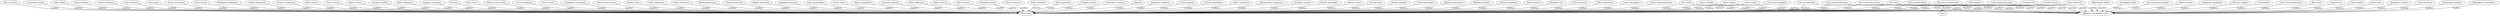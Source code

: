 strict digraph  {
"Japanese encephalitis virus" [gbifkey=10181998];
"West virus" [gbifkey=False];
Acari [gbifkey=False];
"Rousettus leschenaulti" [gbifkey=7261759];
"Homo sapiens" [gbifkey=2436436];
"Sus scrofa" [gbifkey=7705930];
"Culex tritaeniorhynchus" [gbifkey=1653127];
"Sus scrofa domesticus" [gbifkey=9104700];
"Equus caballus" [gbifkey=2440886];
"Bos taurus" [gbifkey=2441022];
"Canis lupus familiaris" [gbifkey=6164210];
"Ovis aries" [gbifkey=2441110];
"Capra hircus" [gbifkey=2441056];
"Culex theileri" [gbifkey=1653064];
"Culex pipiens" [gbifkey=1652991];
"Felis catus" [gbifkey=2435035];
"Culex vishnui" [gbifkey=1653260];
"Culex annulirostris" [gbifkey=1652660];
"Anopheles sinensis" [gbifkey=1650357];
"Culex modestus" [gbifkey=1653695];
"Culex bitaeniorhynchus" [gbifkey=1653337];
"Culex pseudovishnui" [gbifkey=1653287];
"Forcipomyia taiwana" [gbifkey=1633864];
"Culex quinquefasciatus" [gbifkey=1652950];
"Miniopterus schreibersi" [gbifkey=9796816];
"Rhinolophus affinis" [gbifkey=2432641];
"Scotophilus kuhlii" [gbifkey=5218528];
"Sus scrofa leucomystax" [gbifkey=4262871];
"Murina aurata" [gbifkey=2432324];
"Armigeres subalbatus" [gbifkey=1654006];
"Columba livia" [gbifkey=2495414];
"Sturnus vulgaris" [gbifkey=9809229];
"Turdus merula" [gbifkey=2490719];
"Culex gelidus" [gbifkey=1653620];
"Culex whitmorei" [gbifkey=1653547];
"Corvus brachyrhynchos" [gbifkey=2482507];
"Mus musculus" [gbifkey=7429082];
"Cyanocitta cristata" [gbifkey=2482593];
"Gallus gallus" [gbifkey=9326020];
"Culex restuans" [gbifkey=1652927];
"Culiseta melanura" [gbifkey=1649514];
"Culex salinarius" [gbifkey=1653286];
"Canis lupus" [gbifkey=5219173];
"Passer domesticus" [gbifkey=5231190];
"Culex tarsalis" [gbifkey=1652906];
"Pelophylax ridibundus" [gbifkey=2426661];
"Turdus migratorius" [gbifkey=9510564];
"Sciurus carolinensis" [gbifkey=5219681];
"Aedes vexans" [gbifkey=1652274];
"Corvus corone" [gbifkey=9409796];
"Aedes cinereus" [gbifkey=1651718];
"Accipiter gentilis" [gbifkey=2480589];
"Bubo virginianus" [gbifkey=5959118];
"Aegypius monachus" [gbifkey=5229165];
"Pica pica" [gbifkey=5229490];
"Anser anser" [gbifkey=2498036];
"Phalacrocorax carbo" [gbifkey=2481890];
"Corvus frugilegus" [gbifkey=2482513];
"Corvus cornix" [gbifkey=2482515];
"Carpodacus mexicanus" [gbifkey=2494446];
"Mesocricetus auratus" [gbifkey=2438482];
"Bubulcus ibis" [gbifkey=2480830];
"Aedes albopictus" [gbifkey=1651430];
"Aedes triseriatus" [gbifkey=1651799];
"Buteo jamaicensis" [gbifkey=2480542];
"Zenaida macroura" [gbifkey=2495347];
"Aquila chrysaetos" [gbifkey=2480506];
"Anopheles messeae" [gbifkey=1650482];
"Anas querquedula" [gbifkey=2498083];
"Corvus corax" [gbifkey=2482492];
"Mimus polyglottos" [gbifkey=5231677];
"Quiscalus quiscula" [gbifkey=2484155];
"Aedes sollicitans" [gbifkey=1652205];
"Aedes sticticus" [gbifkey=1651405];
"Aedes cantator" [gbifkey=1651292];
"Psorophora ferox" [gbifkey=1654734];
"Culex univittatus" [gbifkey=1653264];
"Aedes trivittatus" [gbifkey=1651928];
"Falco sparverius" [gbifkey=9685907];
"Colaptes auratus" [gbifkey=2478259];
"Butorides virescens" [gbifkey=9539567];
Argynnis [gbifkey=1909334];
"Anopheles subpictus" [gbifkey=1650523];
"Carios capensis" [gbifkey=2184559];
"Garrulus glandarius" [gbifkey=5229493];
"Aedes canadensis" [gbifkey=1651348];
"Dermacentor marginatus" [gbifkey=2183411];
"Accipiter cooperii" [gbifkey=2480621];
"Poecile atricapillus" [gbifkey=2487805];
"Athene noctua" [gbifkey=2497266];
"Sciurus niger" [gbifkey=5219683];
"Bonasa umbellus" [gbifkey=2473702];
"Culex interrogator" [gbifkey=1653070];
"Agelaius phoeniceus" [gbifkey=9409198];
"Mephitis mephitis" [gbifkey=5219380];
"Branta canadensis" [gbifkey=5232437];
"Buteo lineatus" [gbifkey=2480529];
"Molothrus ater" [gbifkey=2484391];
"Falco punctatus" [gbifkey=2481005];
"Falco columbarius" [gbifkey=9813242];
"Culex nigripalpus" [gbifkey=1653046];
"Rousettus leschenaulti" -> "Japanese encephalitis virus"  [label=hasHost];
"Rousettus leschenaulti" -> "West virus"  [label=hasHost];
"Rousettus leschenaulti" -> Acari  [label=hasHost];
"Homo sapiens" -> "Japanese encephalitis virus"  [label=hasHost];
"Homo sapiens" -> "West virus"  [label=hasHost];
"Sus scrofa" -> "Japanese encephalitis virus"  [label=hasHost];
"Sus scrofa" -> "West virus"  [label=hasHost];
"Culex tritaeniorhynchus" -> "Japanese encephalitis virus"  [label=hasHost];
"Sus scrofa domesticus" -> "Japanese encephalitis virus"  [label=hasHost];
"Sus scrofa domesticus" -> "West virus"  [label=hasHost];
"Equus caballus" -> "Japanese encephalitis virus"  [label=hasHost];
"Equus caballus" -> "West virus"  [label=hasHost];
"Bos taurus" -> "Japanese encephalitis virus"  [label=hasHost];
"Canis lupus familiaris" -> "Japanese encephalitis virus"  [label=hasHost];
"Canis lupus familiaris" -> "West virus"  [label=hasHost];
"Ovis aries" -> "Japanese encephalitis virus"  [label=hasHost];
"Ovis aries" -> "West virus"  [label=hasHost];
"Capra hircus" -> "Japanese encephalitis virus"  [label=hasHost];
"Culex theileri" -> "Japanese encephalitis virus"  [label=hasHost];
"Culex pipiens" -> "Japanese encephalitis virus"  [label=hasHost];
"Culex pipiens" -> "West virus"  [label=hasHost];
"Felis catus" -> "Japanese encephalitis virus"  [label=hasHost];
"Culex vishnui" -> "Japanese encephalitis virus"  [label=hasHost];
"Culex vishnui" -> "West virus"  [label=hasHost];
"Culex annulirostris" -> "Japanese encephalitis virus"  [label=hasHost];
"Culex annulirostris" -> "West virus"  [label=hasHost];
"Anopheles sinensis" -> "Japanese encephalitis virus"  [label=hasHost];
"Culex modestus" -> "Japanese encephalitis virus"  [label=hasHost];
"Culex bitaeniorhynchus" -> "Japanese encephalitis virus"  [label=hasHost];
"Culex bitaeniorhynchus" -> "West virus"  [label=hasHost];
"Culex pseudovishnui" -> "Japanese encephalitis virus"  [label=hasHost];
"Culex pseudovishnui" -> "West virus"  [label=hasHost];
"Forcipomyia taiwana" -> "Japanese encephalitis virus"  [label=hasHost];
"Culex quinquefasciatus" -> "Japanese encephalitis virus"  [label=hasHost];
"Culex quinquefasciatus" -> "West virus"  [label=hasHost];
"Miniopterus schreibersi" -> "Japanese encephalitis virus"  [label=hasHost];
"Rhinolophus affinis" -> "Japanese encephalitis virus"  [label=hasHost];
"Scotophilus kuhlii" -> "Japanese encephalitis virus"  [label=hasHost];
"Sus scrofa leucomystax" -> "Japanese encephalitis virus"  [label=hasHost];
"Murina aurata" -> "Japanese encephalitis virus"  [label=hasHost];
"Armigeres subalbatus" -> "Japanese encephalitis virus"  [label=hasHost];
"Columba livia" -> "Japanese encephalitis virus"  [label=hasHost];
"Columba livia" -> "West virus"  [label=hasHost];
"Sturnus vulgaris" -> "Japanese encephalitis virus"  [label=hasHost];
"Turdus merula" -> "Japanese encephalitis virus"  [label=hasHost];
"Turdus merula" -> "West virus"  [label=hasHost];
"Culex gelidus" -> "Japanese encephalitis virus"  [label=hasHost];
"Culex whitmorei" -> "Japanese encephalitis virus"  [label=hasHost];
"Culex whitmorei" -> "West virus"  [label=hasHost];
"Corvus brachyrhynchos" -> "West virus"  [label=hasHost];
"Mus musculus" -> "West virus"  [label=hasHost];
"Cyanocitta cristata" -> "West virus"  [label=hasHost];
"Gallus gallus" -> "West virus"  [label=hasHost];
"Culex restuans" -> "West virus"  [label=hasHost];
"Culiseta melanura" -> "West virus"  [label=hasHost];
"Culex salinarius" -> "West virus"  [label=hasHost];
"Canis lupus" -> "West virus"  [label=hasHost];
"Passer domesticus" -> "West virus"  [label=hasHost];
"Culex tarsalis" -> "West virus"  [label=hasHost];
"Pelophylax ridibundus" -> "West virus"  [label=hasHost];
"Turdus migratorius" -> "West virus"  [label=hasHost];
"Sciurus carolinensis" -> "West virus"  [label=hasHost];
"Aedes vexans" -> "West virus"  [label=hasHost];
"Corvus corone" -> "West virus"  [label=hasHost];
"Aedes cinereus" -> "West virus"  [label=hasHost];
"Accipiter gentilis" -> "West virus"  [label=hasHost];
"Bubo virginianus" -> "West virus"  [label=hasHost];
"Aegypius monachus" -> "West virus"  [label=hasHost];
"Pica pica" -> "West virus"  [label=hasHost];
"Anser anser" -> "West virus"  [label=hasHost];
"Phalacrocorax carbo" -> "West virus"  [label=hasHost];
"Corvus frugilegus" -> "West virus"  [label=hasHost];
"Corvus cornix" -> "West virus"  [label=hasHost];
"Carpodacus mexicanus" -> "West virus"  [label=hasHost];
"Mesocricetus auratus" -> "West virus"  [label=hasHost];
"Bubulcus ibis" -> "West virus"  [label=hasHost];
"Aedes albopictus" -> "West virus"  [label=hasHost];
"Aedes triseriatus" -> "West virus"  [label=hasHost];
"Buteo jamaicensis" -> "West virus"  [label=hasHost];
"Zenaida macroura" -> "West virus"  [label=hasHost];
"Aquila chrysaetos" -> "West virus"  [label=hasHost];
"Anopheles messeae" -> "West virus"  [label=hasHost];
"Anas querquedula" -> "West virus"  [label=hasHost];
"Corvus corax" -> "West virus"  [label=hasHost];
"Mimus polyglottos" -> "West virus"  [label=hasHost];
"Quiscalus quiscula" -> "West virus"  [label=hasHost];
"Aedes sollicitans" -> "West virus"  [label=hasHost];
"Aedes sticticus" -> "West virus"  [label=hasHost];
"Aedes cantator" -> "West virus"  [label=hasHost];
"Psorophora ferox" -> "West virus"  [label=hasHost];
"Culex univittatus" -> "West virus"  [label=hasHost];
"Aedes trivittatus" -> "West virus"  [label=hasHost];
"Falco sparverius" -> "West virus"  [label=hasHost];
"Colaptes auratus" -> "West virus"  [label=hasHost];
"Butorides virescens" -> "West virus"  [label=hasHost];
Argynnis -> "West virus"  [label=hasHost];
"Anopheles subpictus" -> "West virus"  [label=hasHost];
"Carios capensis" -> "West virus"  [label=hasHost];
"Garrulus glandarius" -> "West virus"  [label=hasHost];
"Aedes canadensis" -> "West virus"  [label=hasHost];
"Dermacentor marginatus" -> "West virus"  [label=hasHost];
"Accipiter cooperii" -> "West virus"  [label=hasHost];
"Poecile atricapillus" -> "West virus"  [label=hasHost];
"Athene noctua" -> "West virus"  [label=hasHost];
"Sciurus niger" -> "West virus"  [label=hasHost];
"Bonasa umbellus" -> "West virus"  [label=hasHost];
"Culex interrogator" -> "West virus"  [label=hasHost];
"Agelaius phoeniceus" -> "West virus"  [label=hasHost];
"Mephitis mephitis" -> "West virus"  [label=hasHost];
"Branta canadensis" -> "West virus"  [label=hasHost];
"Buteo lineatus" -> "West virus"  [label=hasHost];
"Molothrus ater" -> "West virus"  [label=hasHost];
"Falco punctatus" -> "West virus"  [label=hasHost];
"Falco columbarius" -> "West virus"  [label=hasHost];
"Culex nigripalpus" -> "West virus"  [label=hasHost];
}
